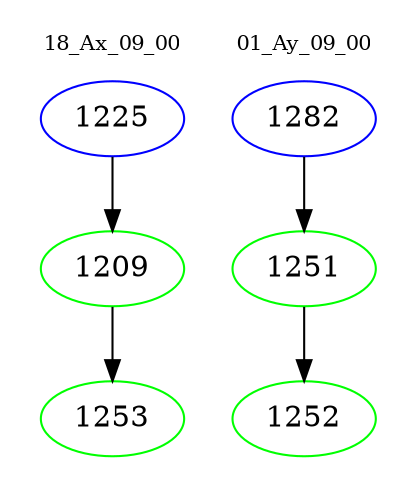 digraph{
subgraph cluster_0 {
color = white
label = "18_Ax_09_00";
fontsize=10;
T0_1225 [label="1225", color="blue"]
T0_1225 -> T0_1209 [color="black"]
T0_1209 [label="1209", color="green"]
T0_1209 -> T0_1253 [color="black"]
T0_1253 [label="1253", color="green"]
}
subgraph cluster_1 {
color = white
label = "01_Ay_09_00";
fontsize=10;
T1_1282 [label="1282", color="blue"]
T1_1282 -> T1_1251 [color="black"]
T1_1251 [label="1251", color="green"]
T1_1251 -> T1_1252 [color="black"]
T1_1252 [label="1252", color="green"]
}
}
